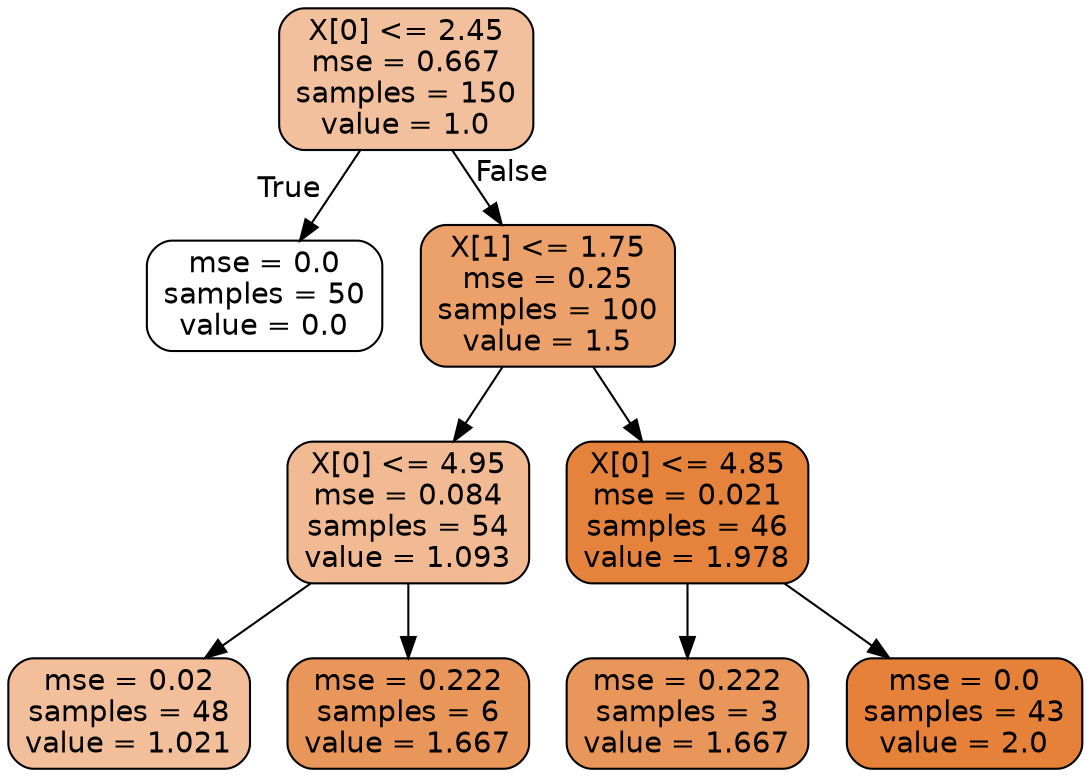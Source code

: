 digraph Tree {
node [shape=box, style="filled, rounded", color="black", fontname=helvetica] ;
edge [fontname=helvetica] ;
0 [label="X[0] <= 2.45\nmse = 0.667\nsamples = 150\nvalue = 1.0", fillcolor="#f2c09c"] ;
1 [label="mse = 0.0\nsamples = 50\nvalue = 0.0", fillcolor="#ffffff"] ;
0 -> 1 [labeldistance=2.5, labelangle=45, headlabel="True"] ;
2 [label="X[1] <= 1.75\nmse = 0.25\nsamples = 100\nvalue = 1.5", fillcolor="#eca06a"] ;
0 -> 2 [labeldistance=2.5, labelangle=-45, headlabel="False"] ;
3 [label="X[0] <= 4.95\nmse = 0.084\nsamples = 54\nvalue = 1.093", fillcolor="#f1ba93"] ;
2 -> 3 ;
4 [label="mse = 0.02\nsamples = 48\nvalue = 1.021", fillcolor="#f2bf9a"] ;
3 -> 4 ;
5 [label="mse = 0.222\nsamples = 6\nvalue = 1.667", fillcolor="#e9965a"] ;
3 -> 5 ;
6 [label="X[0] <= 4.85\nmse = 0.021\nsamples = 46\nvalue = 1.978", fillcolor="#e5823b"] ;
2 -> 6 ;
7 [label="mse = 0.222\nsamples = 3\nvalue = 1.667", fillcolor="#e9965a"] ;
6 -> 7 ;
8 [label="mse = 0.0\nsamples = 43\nvalue = 2.0", fillcolor="#e58139"] ;
6 -> 8 ;
}